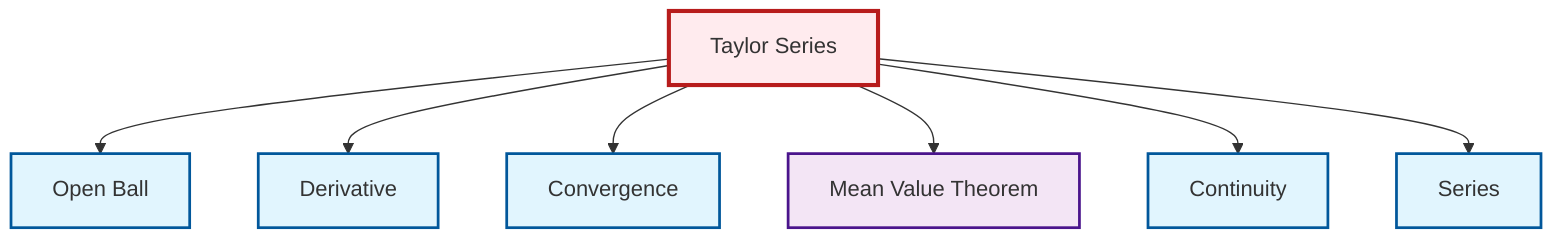 graph TD
    classDef definition fill:#e1f5fe,stroke:#01579b,stroke-width:2px
    classDef theorem fill:#f3e5f5,stroke:#4a148c,stroke-width:2px
    classDef axiom fill:#fff3e0,stroke:#e65100,stroke-width:2px
    classDef example fill:#e8f5e9,stroke:#1b5e20,stroke-width:2px
    classDef current fill:#ffebee,stroke:#b71c1c,stroke-width:3px
    def-series["Series"]:::definition
    def-convergence["Convergence"]:::definition
    thm-taylor-series["Taylor Series"]:::theorem
    def-derivative["Derivative"]:::definition
    thm-mean-value["Mean Value Theorem"]:::theorem
    def-continuity["Continuity"]:::definition
    def-open-ball["Open Ball"]:::definition
    thm-taylor-series --> def-open-ball
    thm-taylor-series --> def-derivative
    thm-taylor-series --> def-convergence
    thm-taylor-series --> thm-mean-value
    thm-taylor-series --> def-continuity
    thm-taylor-series --> def-series
    class thm-taylor-series current